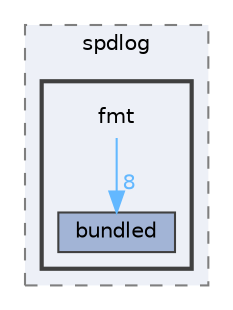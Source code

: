 digraph "fmt"
{
 // LATEX_PDF_SIZE
  bgcolor="transparent";
  edge [fontname=Helvetica,fontsize=10,labelfontname=Helvetica,labelfontsize=10];
  node [fontname=Helvetica,fontsize=10,shape=box,height=0.2,width=0.4];
  compound=true
  subgraph clusterdir_66724ce4a28b15682a3ab6957c76bf9a {
    graph [ bgcolor="#edf0f7", pencolor="grey50", label="spdlog", fontname=Helvetica,fontsize=10 style="filled,dashed", URL="dir_66724ce4a28b15682a3ab6957c76bf9a.html",tooltip=""]
  subgraph clusterdir_85fa2da21708816d1375fd12a7eb6aff {
    graph [ bgcolor="#edf0f7", pencolor="grey25", label="", fontname=Helvetica,fontsize=10 style="filled,bold", URL="dir_85fa2da21708816d1375fd12a7eb6aff.html",tooltip=""]
    dir_85fa2da21708816d1375fd12a7eb6aff [shape=plaintext, label="fmt"];
  dir_d1c5b6b473b169175f45e03530f40b4d [label="bundled", fillcolor="#a2b4d6", color="grey25", style="filled", URL="dir_d1c5b6b473b169175f45e03530f40b4d.html",tooltip=""];
  }
  }
  dir_85fa2da21708816d1375fd12a7eb6aff->dir_d1c5b6b473b169175f45e03530f40b4d [headlabel="8", labeldistance=1.5 headhref="dir_000124_000042.html" href="dir_000124_000042.html" color="steelblue1" fontcolor="steelblue1"];
}
